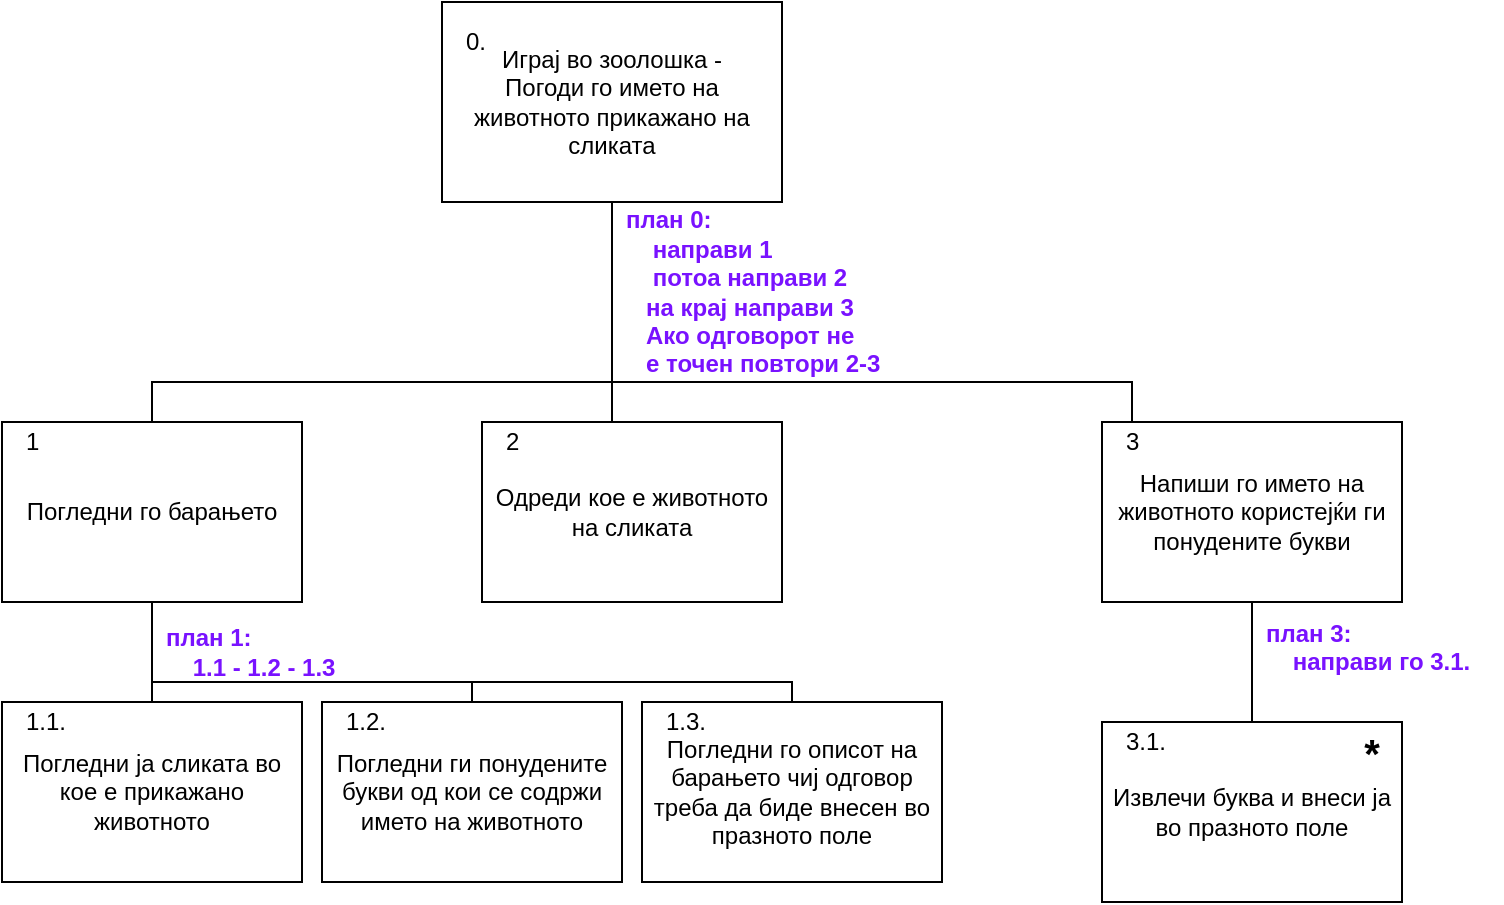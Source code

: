 <mxfile version="13.10.0" type="github">
  <diagram id="dbmzpbNbU_0EVoZNfDKH" name="Page-1">
    <mxGraphModel dx="1038" dy="1717" grid="1" gridSize="10" guides="1" tooltips="1" connect="1" arrows="1" fold="1" page="1" pageScale="1" pageWidth="827" pageHeight="1169" math="0" shadow="0">
      <root>
        <mxCell id="0" />
        <mxCell id="1" parent="0" />
        <mxCell id="J5Uw7S5W74ju-p9mBWIw-18" style="edgeStyle=orthogonalEdgeStyle;rounded=0;orthogonalLoop=1;jettySize=auto;html=1;endArrow=none;endFill=0;" edge="1" parent="1" source="J5Uw7S5W74ju-p9mBWIw-2" target="J5Uw7S5W74ju-p9mBWIw-4">
          <mxGeometry relative="1" as="geometry">
            <Array as="points">
              <mxPoint x="335" y="170" />
              <mxPoint x="105" y="170" />
            </Array>
          </mxGeometry>
        </mxCell>
        <mxCell id="J5Uw7S5W74ju-p9mBWIw-19" style="edgeStyle=orthogonalEdgeStyle;rounded=0;orthogonalLoop=1;jettySize=auto;html=1;endArrow=none;endFill=0;" edge="1" parent="1" source="J5Uw7S5W74ju-p9mBWIw-2" target="J5Uw7S5W74ju-p9mBWIw-7">
          <mxGeometry relative="1" as="geometry">
            <Array as="points">
              <mxPoint x="335" y="170" />
              <mxPoint x="335" y="170" />
            </Array>
          </mxGeometry>
        </mxCell>
        <mxCell id="J5Uw7S5W74ju-p9mBWIw-20" style="edgeStyle=orthogonalEdgeStyle;rounded=0;orthogonalLoop=1;jettySize=auto;html=1;endArrow=none;endFill=0;" edge="1" parent="1" source="J5Uw7S5W74ju-p9mBWIw-2" target="J5Uw7S5W74ju-p9mBWIw-8">
          <mxGeometry relative="1" as="geometry">
            <Array as="points">
              <mxPoint x="335" y="170" />
              <mxPoint x="595" y="170" />
            </Array>
          </mxGeometry>
        </mxCell>
        <mxCell id="J5Uw7S5W74ju-p9mBWIw-2" value="Играј во зоолошка - &lt;br&gt;Погоди го името на животното прикажано на сликата" style="rounded=0;whiteSpace=wrap;html=1;" vertex="1" parent="1">
          <mxGeometry x="250" y="-20" width="170" height="100" as="geometry" />
        </mxCell>
        <mxCell id="J5Uw7S5W74ju-p9mBWIw-3" value="0." style="text;html=1;strokeColor=none;fillColor=none;align=left;verticalAlign=middle;whiteSpace=wrap;rounded=0;" vertex="1" parent="1">
          <mxGeometry x="260" y="-10" width="30" height="20" as="geometry" />
        </mxCell>
        <mxCell id="J5Uw7S5W74ju-p9mBWIw-27" style="edgeStyle=orthogonalEdgeStyle;rounded=0;orthogonalLoop=1;jettySize=auto;html=1;entryX=0.5;entryY=0;entryDx=0;entryDy=0;endArrow=none;endFill=0;" edge="1" parent="1" source="J5Uw7S5W74ju-p9mBWIw-4" target="J5Uw7S5W74ju-p9mBWIw-9">
          <mxGeometry relative="1" as="geometry" />
        </mxCell>
        <mxCell id="J5Uw7S5W74ju-p9mBWIw-28" style="edgeStyle=orthogonalEdgeStyle;rounded=0;orthogonalLoop=1;jettySize=auto;html=1;endArrow=none;endFill=0;" edge="1" parent="1" source="J5Uw7S5W74ju-p9mBWIw-4" target="J5Uw7S5W74ju-p9mBWIw-5">
          <mxGeometry relative="1" as="geometry">
            <Array as="points">
              <mxPoint x="105" y="320" />
              <mxPoint x="265" y="320" />
            </Array>
          </mxGeometry>
        </mxCell>
        <mxCell id="J5Uw7S5W74ju-p9mBWIw-29" style="edgeStyle=orthogonalEdgeStyle;rounded=0;orthogonalLoop=1;jettySize=auto;html=1;endArrow=none;endFill=0;" edge="1" parent="1" source="J5Uw7S5W74ju-p9mBWIw-4" target="J5Uw7S5W74ju-p9mBWIw-6">
          <mxGeometry relative="1" as="geometry">
            <Array as="points">
              <mxPoint x="105" y="320" />
              <mxPoint x="425" y="320" />
            </Array>
          </mxGeometry>
        </mxCell>
        <mxCell id="J5Uw7S5W74ju-p9mBWIw-4" value="Погледни го барањето" style="rounded=0;whiteSpace=wrap;html=1;" vertex="1" parent="1">
          <mxGeometry x="30" y="190" width="150" height="90" as="geometry" />
        </mxCell>
        <mxCell id="J5Uw7S5W74ju-p9mBWIw-5" value="Погледни ги понудените букви од кои се содржи името на животното" style="rounded=0;whiteSpace=wrap;html=1;" vertex="1" parent="1">
          <mxGeometry x="190" y="330" width="150" height="90" as="geometry" />
        </mxCell>
        <mxCell id="J5Uw7S5W74ju-p9mBWIw-6" value="Погледни го описот на барањето чиј одговор треба да биде внесен во празното поле" style="rounded=0;whiteSpace=wrap;html=1;" vertex="1" parent="1">
          <mxGeometry x="350" y="330" width="150" height="90" as="geometry" />
        </mxCell>
        <mxCell id="J5Uw7S5W74ju-p9mBWIw-7" value="Одреди кое е животното на сликата" style="rounded=0;whiteSpace=wrap;html=1;" vertex="1" parent="1">
          <mxGeometry x="270" y="190" width="150" height="90" as="geometry" />
        </mxCell>
        <mxCell id="J5Uw7S5W74ju-p9mBWIw-33" style="edgeStyle=orthogonalEdgeStyle;rounded=0;orthogonalLoop=1;jettySize=auto;html=1;endArrow=none;endFill=0;" edge="1" parent="1" source="J5Uw7S5W74ju-p9mBWIw-8" target="J5Uw7S5W74ju-p9mBWIw-10">
          <mxGeometry relative="1" as="geometry">
            <Array as="points">
              <mxPoint x="655" y="310" />
              <mxPoint x="655" y="310" />
            </Array>
          </mxGeometry>
        </mxCell>
        <mxCell id="J5Uw7S5W74ju-p9mBWIw-8" value="Напиши го името на животното користејќи ги понудените букви" style="rounded=0;whiteSpace=wrap;html=1;" vertex="1" parent="1">
          <mxGeometry x="580" y="190" width="150" height="90" as="geometry" />
        </mxCell>
        <mxCell id="J5Uw7S5W74ju-p9mBWIw-9" value="Погледни ја сликата во кое е прикажано животното" style="rounded=0;whiteSpace=wrap;html=1;" vertex="1" parent="1">
          <mxGeometry x="30" y="330" width="150" height="90" as="geometry" />
        </mxCell>
        <mxCell id="J5Uw7S5W74ju-p9mBWIw-10" value="Извлечи буква и внеси ја во празното поле" style="rounded=0;whiteSpace=wrap;html=1;" vertex="1" parent="1">
          <mxGeometry x="580" y="340" width="150" height="90" as="geometry" />
        </mxCell>
        <mxCell id="J5Uw7S5W74ju-p9mBWIw-11" value="1" style="text;html=1;strokeColor=none;fillColor=none;align=left;verticalAlign=middle;whiteSpace=wrap;rounded=0;" vertex="1" parent="1">
          <mxGeometry x="40" y="190" width="30" height="20" as="geometry" />
        </mxCell>
        <mxCell id="J5Uw7S5W74ju-p9mBWIw-12" value="2" style="text;html=1;strokeColor=none;fillColor=none;align=left;verticalAlign=middle;whiteSpace=wrap;rounded=0;" vertex="1" parent="1">
          <mxGeometry x="280" y="190" width="30" height="20" as="geometry" />
        </mxCell>
        <mxCell id="J5Uw7S5W74ju-p9mBWIw-13" value="3" style="text;html=1;strokeColor=none;fillColor=none;align=left;verticalAlign=middle;whiteSpace=wrap;rounded=0;" vertex="1" parent="1">
          <mxGeometry x="590" y="190" width="30" height="20" as="geometry" />
        </mxCell>
        <mxCell id="J5Uw7S5W74ju-p9mBWIw-14" value="1.1." style="text;html=1;strokeColor=none;fillColor=none;align=left;verticalAlign=middle;whiteSpace=wrap;rounded=0;" vertex="1" parent="1">
          <mxGeometry x="40" y="330" width="30" height="20" as="geometry" />
        </mxCell>
        <mxCell id="J5Uw7S5W74ju-p9mBWIw-15" value="1.2." style="text;html=1;strokeColor=none;fillColor=none;align=left;verticalAlign=middle;whiteSpace=wrap;rounded=0;" vertex="1" parent="1">
          <mxGeometry x="200" y="330" width="30" height="20" as="geometry" />
        </mxCell>
        <mxCell id="J5Uw7S5W74ju-p9mBWIw-16" value="1.3." style="text;html=1;strokeColor=none;fillColor=none;align=left;verticalAlign=middle;whiteSpace=wrap;rounded=0;" vertex="1" parent="1">
          <mxGeometry x="360" y="330" width="30" height="20" as="geometry" />
        </mxCell>
        <mxCell id="J5Uw7S5W74ju-p9mBWIw-17" value="3.1." style="text;html=1;strokeColor=none;fillColor=none;align=left;verticalAlign=middle;whiteSpace=wrap;rounded=0;" vertex="1" parent="1">
          <mxGeometry x="590" y="340" width="30" height="20" as="geometry" />
        </mxCell>
        <mxCell id="J5Uw7S5W74ju-p9mBWIw-21" value="&lt;b&gt;&lt;font color=&quot;#7912ff&quot;&gt;план 0:&lt;br&gt;&amp;nbsp; &amp;nbsp; направи 1&lt;br&gt;&amp;nbsp; &amp;nbsp; потоа направи 2&lt;br&gt;&amp;nbsp; &amp;nbsp;на крај направи 3&lt;br&gt;&amp;nbsp; &amp;nbsp;А&lt;/font&gt;&lt;/b&gt;&lt;b&gt;&lt;font color=&quot;#7912ff&quot;&gt;ко одговорот не&lt;br&gt;&amp;nbsp; &amp;nbsp;е точен повтори 2-3&lt;/font&gt;&lt;/b&gt;&lt;b&gt;&lt;font color=&quot;#7912ff&quot;&gt;&lt;br&gt;&lt;/font&gt;&lt;/b&gt;" style="text;html=1;align=left;verticalAlign=middle;resizable=0;points=[];autosize=1;" vertex="1" parent="1">
          <mxGeometry x="340" y="80" width="140" height="90" as="geometry" />
        </mxCell>
        <mxCell id="J5Uw7S5W74ju-p9mBWIw-30" value="&lt;b&gt;&lt;font color=&quot;#7912ff&quot;&gt;&amp;nbsp; &amp;nbsp;план 1:&lt;br&gt;&amp;nbsp; &amp;nbsp; &amp;nbsp; &amp;nbsp;1.1 - 1.2 - 1.3&lt;/font&gt;&lt;/b&gt;" style="text;html=1;align=left;verticalAlign=middle;resizable=0;points=[];autosize=1;" vertex="1" parent="1">
          <mxGeometry x="100" y="290" width="110" height="30" as="geometry" />
        </mxCell>
        <mxCell id="J5Uw7S5W74ju-p9mBWIw-34" value="&lt;b&gt;&lt;font color=&quot;#7912ff&quot;&gt;&amp;nbsp; &amp;nbsp;план 3:&lt;br&gt;&amp;nbsp; &amp;nbsp; &amp;nbsp; &amp;nbsp;направи го 3.1.&lt;br&gt;&amp;nbsp; &amp;nbsp; &amp;nbsp; &amp;nbsp;&lt;br&gt;&lt;/font&gt;&lt;/b&gt;" style="text;html=1;align=left;verticalAlign=middle;resizable=0;points=[];autosize=1;" vertex="1" parent="1">
          <mxGeometry x="650" y="285" width="130" height="50" as="geometry" />
        </mxCell>
        <mxCell id="J5Uw7S5W74ju-p9mBWIw-35" value="&lt;font size=&quot;1&quot;&gt;&lt;b style=&quot;font-size: 20px&quot;&gt;*&lt;/b&gt;&lt;/font&gt;" style="text;html=1;strokeColor=none;fillColor=none;align=center;verticalAlign=middle;whiteSpace=wrap;rounded=0;" vertex="1" parent="1">
          <mxGeometry x="700" y="350" width="30" height="10" as="geometry" />
        </mxCell>
      </root>
    </mxGraphModel>
  </diagram>
</mxfile>
